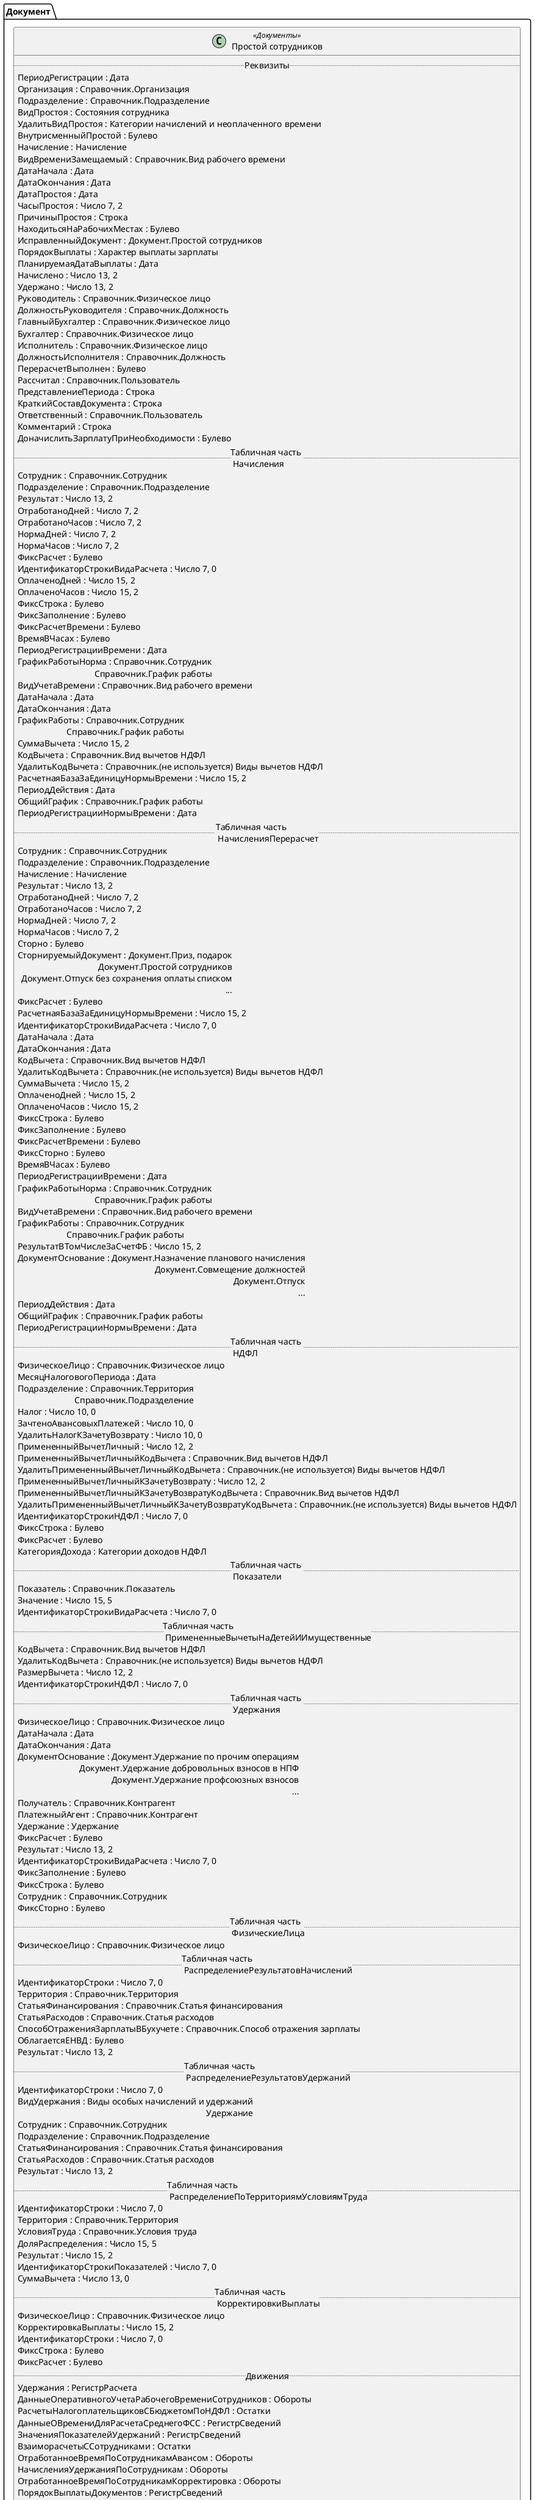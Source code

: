 ﻿@startuml ПростойСотрудников
'!include templates.wsd
'..\include templates.wsd
class Документ.ПростойСотрудников as "Простой сотрудников" <<Документы>>
{
..Реквизиты..
ПериодРегистрации : Дата
Организация : Справочник.Организация
Подразделение : Справочник.Подразделение
ВидПростоя : Состояния сотрудника
УдалитьВидПростоя : Категории начислений и неоплаченного времени
ВнутрисменныйПростой : Булево
Начисление : Начисление
ВидВремениЗамещаемый : Справочник.Вид рабочего времени
ДатаНачала : Дата
ДатаОкончания : Дата
ДатаПростоя : Дата
ЧасыПростоя : Число 7, 2
ПричиныПростоя : Строка
НаходитьсяНаРабочихМестах : Булево
ИсправленныйДокумент : Документ.Простой сотрудников
ПорядокВыплаты : Характер выплаты зарплаты
ПланируемаяДатаВыплаты : Дата
Начислено : Число 13, 2
Удержано : Число 13, 2
Руководитель : Справочник.Физическое лицо
ДолжностьРуководителя : Справочник.Должность
ГлавныйБухгалтер : Справочник.Физическое лицо
Бухгалтер : Справочник.Физическое лицо
Исполнитель : Справочник.Физическое лицо
ДолжностьИсполнителя : Справочник.Должность
ПерерасчетВыполнен : Булево
Рассчитал : Справочник.Пользователь
ПредставлениеПериода : Строка
КраткийСоставДокумента : Строка
Ответственный : Справочник.Пользователь
Комментарий : Строка
ДоначислитьЗарплатуПриНеобходимости : Булево
..Табличная часть \n Начисления..
Сотрудник : Справочник.Сотрудник
Подразделение : Справочник.Подразделение
Результат : Число 13, 2
ОтработаноДней : Число 7, 2
ОтработаноЧасов : Число 7, 2
НормаДней : Число 7, 2
НормаЧасов : Число 7, 2
ФиксРасчет : Булево
ИдентификаторСтрокиВидаРасчета : Число 7, 0
ОплаченоДней : Число 15, 2
ОплаченоЧасов : Число 15, 2
ФиксСтрока : Булево
ФиксЗаполнение : Булево
ФиксРасчетВремени : Булево
ВремяВЧасах : Булево
ПериодРегистрацииВремени : Дата
ГрафикРаботыНорма : Справочник.Сотрудник\rСправочник.График работы
ВидУчетаВремени : Справочник.Вид рабочего времени
ДатаНачала : Дата
ДатаОкончания : Дата
ГрафикРаботы : Справочник.Сотрудник\rСправочник.График работы
СуммаВычета : Число 15, 2
КодВычета : Справочник.Вид вычетов НДФЛ
УдалитьКодВычета : Справочник.(не используется) Виды вычетов НДФЛ
РасчетнаяБазаЗаЕдиницуНормыВремени : Число 15, 2
ПериодДействия : Дата
ОбщийГрафик : Справочник.График работы
ПериодРегистрацииНормыВремени : Дата
..Табличная часть \n НачисленияПерерасчет..
Сотрудник : Справочник.Сотрудник
Подразделение : Справочник.Подразделение
Начисление : Начисление
Результат : Число 13, 2
ОтработаноДней : Число 7, 2
ОтработаноЧасов : Число 7, 2
НормаДней : Число 7, 2
НормаЧасов : Число 7, 2
Сторно : Булево
СторнируемыйДокумент : Документ.Приз, подарок\rДокумент.Простой сотрудников\rДокумент.Отпуск без сохранения оплаты списком\r...
ФиксРасчет : Булево
РасчетнаяБазаЗаЕдиницуНормыВремени : Число 15, 2
ИдентификаторСтрокиВидаРасчета : Число 7, 0
ДатаНачала : Дата
ДатаОкончания : Дата
КодВычета : Справочник.Вид вычетов НДФЛ
УдалитьКодВычета : Справочник.(не используется) Виды вычетов НДФЛ
СуммаВычета : Число 15, 2
ОплаченоДней : Число 15, 2
ОплаченоЧасов : Число 15, 2
ФиксСтрока : Булево
ФиксЗаполнение : Булево
ФиксРасчетВремени : Булево
ФиксСторно : Булево
ВремяВЧасах : Булево
ПериодРегистрацииВремени : Дата
ГрафикРаботыНорма : Справочник.Сотрудник\rСправочник.График работы
ВидУчетаВремени : Справочник.Вид рабочего времени
ГрафикРаботы : Справочник.Сотрудник\rСправочник.График работы
РезультатВТомЧислеЗаСчетФБ : Число 15, 2
ДокументОснование : Документ.Назначение планового начисления\rДокумент.Совмещение должностей\rДокумент.Отпуск\r...
ПериодДействия : Дата
ОбщийГрафик : Справочник.График работы
ПериодРегистрацииНормыВремени : Дата
..Табличная часть \n НДФЛ..
ФизическоеЛицо : Справочник.Физическое лицо
МесяцНалоговогоПериода : Дата
Подразделение : Справочник.Территория\rСправочник.Подразделение
Налог : Число 10, 0
ЗачтеноАвансовыхПлатежей : Число 10, 0
УдалитьНалогКЗачетуВозврату : Число 10, 0
ПримененныйВычетЛичный : Число 12, 2
ПримененныйВычетЛичныйКодВычета : Справочник.Вид вычетов НДФЛ
УдалитьПримененныйВычетЛичныйКодВычета : Справочник.(не используется) Виды вычетов НДФЛ
ПримененныйВычетЛичныйКЗачетуВозврату : Число 12, 2
ПримененныйВычетЛичныйКЗачетуВозвратуКодВычета : Справочник.Вид вычетов НДФЛ
УдалитьПримененныйВычетЛичныйКЗачетуВозвратуКодВычета : Справочник.(не используется) Виды вычетов НДФЛ
ИдентификаторСтрокиНДФЛ : Число 7, 0
ФиксСтрока : Булево
ФиксРасчет : Булево
КатегорияДохода : Категории доходов НДФЛ
..Табличная часть \n Показатели..
Показатель : Справочник.Показатель
Значение : Число 15, 5
ИдентификаторСтрокиВидаРасчета : Число 7, 0
..Табличная часть \n ПримененныеВычетыНаДетейИИмущественные..
КодВычета : Справочник.Вид вычетов НДФЛ
УдалитьКодВычета : Справочник.(не используется) Виды вычетов НДФЛ
РазмерВычета : Число 12, 2
ИдентификаторСтрокиНДФЛ : Число 7, 0
..Табличная часть \n Удержания..
ФизическоеЛицо : Справочник.Физическое лицо
ДатаНачала : Дата
ДатаОкончания : Дата
ДокументОснование : Документ.Удержание по прочим операциям\rДокумент.Удержание добровольных взносов в НПФ\rДокумент.Удержание профсоюзных взносов\r...
Получатель : Справочник.Контрагент
ПлатежныйАгент : Справочник.Контрагент
Удержание : Удержание
ФиксРасчет : Булево
Результат : Число 13, 2
ИдентификаторСтрокиВидаРасчета : Число 7, 0
ФиксЗаполнение : Булево
ФиксСтрока : Булево
Сотрудник : Справочник.Сотрудник
ФиксСторно : Булево
..Табличная часть \n ФизическиеЛица..
ФизическоеЛицо : Справочник.Физическое лицо
..Табличная часть \n РаспределениеРезультатовНачислений..
ИдентификаторСтроки : Число 7, 0
Территория : Справочник.Территория
СтатьяФинансирования : Справочник.Статья финансирования
СтатьяРасходов : Справочник.Статья расходов
СпособОтраженияЗарплатыВБухучете : Справочник.Способ отражения зарплаты
ОблагаетсяЕНВД : Булево
Результат : Число 13, 2
..Табличная часть \n РаспределениеРезультатовУдержаний..
ИдентификаторСтроки : Число 7, 0
ВидУдержания : Виды особых начислений и удержаний\rУдержание
Сотрудник : Справочник.Сотрудник
Подразделение : Справочник.Подразделение
СтатьяФинансирования : Справочник.Статья финансирования
СтатьяРасходов : Справочник.Статья расходов
Результат : Число 13, 2
..Табличная часть \n РаспределениеПоТерриториямУсловиямТруда..
ИдентификаторСтроки : Число 7, 0
Территория : Справочник.Территория
УсловияТруда : Справочник.Условия труда
ДоляРаспределения : Число 15, 5
Результат : Число 15, 2
ИдентификаторСтрокиПоказателей : Число 7, 0
СуммаВычета : Число 13, 0
..Табличная часть \n КорректировкиВыплаты..
ФизическоеЛицо : Справочник.Физическое лицо
КорректировкаВыплаты : Число 15, 2
ИдентификаторСтроки : Число 7, 0
ФиксСтрока : Булево
ФиксРасчет : Булево
..Движения..
Удержания : РегистрРасчета
ДанныеОперативногоУчетаРабочегоВремениСотрудников : Обороты
РасчетыНалогоплательщиковСБюджетомПоНДФЛ : Остатки
ДанныеОВремениДляРасчетаСреднегоФСС : РегистрСведений
ЗначенияПоказателейУдержаний : РегистрСведений
ВзаиморасчетыССотрудниками : Остатки
ОтработанноеВремяПоСотрудникамАвансом : Обороты
НачисленияУдержанияПоСотрудникам : Обороты
ОтработанноеВремяПоСотрудникамКорректировка : Обороты
ПорядокВыплатыДокументов : РегистрСведений
УдержанияДоПределаПоСотрудникам : Остатки
ДанныеСостоянийСотрудников : РегистрСведений
РаспределениеПоТерриториямУсловиямТруда : РегистрСведений
БухгалтерскиеВзаиморасчетыССотрудниками : Остатки
ДанныеОВремениДляРасчетаСреднегоОбщий : Обороты
ВытесняемоеПлановоеВремяСотрудников : Обороты
СведенияОДоходахСтраховыеВзносы : Обороты
ИмущественныеВычетыНДФЛ : Остатки
ДанныеОНачисленияхДляРасчетаСреднегоЗаработкаОбщий : Обороты
ЗначенияПоказателейНачислений : РегистрСведений
ПредоставленныеСтандартныеИСоциальныеВычетыНДФЛ : Обороты
ЗарплатаКВыплатеАвансом : Остатки
УдержанияПоИсполнительнымДокументам : Обороты
ОтработанноеВремяПоСотрудникам : Обороты
Начисления : РегистрРасчета
СведенияОДоходахНДФЛ : Обороты
НачисленияУдержанияПоСотрудникамАвансом : Обороты
БухучетНачисленияУдержанияПоСотрудникам : Обороты
ЗарплатаКВыплате : Остатки
ПараметрыПериодовСтажаПФР : РегистрСведений
ДанныеТабельногоУчетаРабочегоВремениСотрудников : Обороты
ДанныеОНачисленияхДляРасчетаСреднегоЗаработкаФСС : Обороты
АвансовыеПлатежиИностранцевПоНДФЛ : Остатки
}
@enduml
